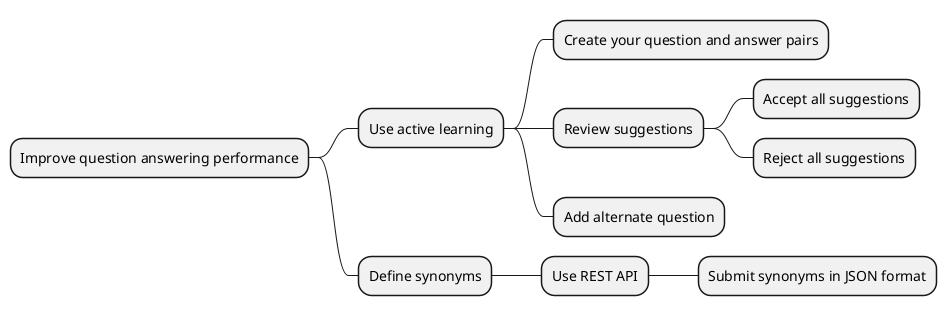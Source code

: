 @startmindmap
* Improve question answering performance
** Use active learning
*** Create your question and answer pairs
*** Review suggestions
**** Accept all suggestions
**** Reject all suggestions
*** Add alternate question
** Define synonyms
*** Use REST API
**** Submit synonyms in JSON format
@endmindmap